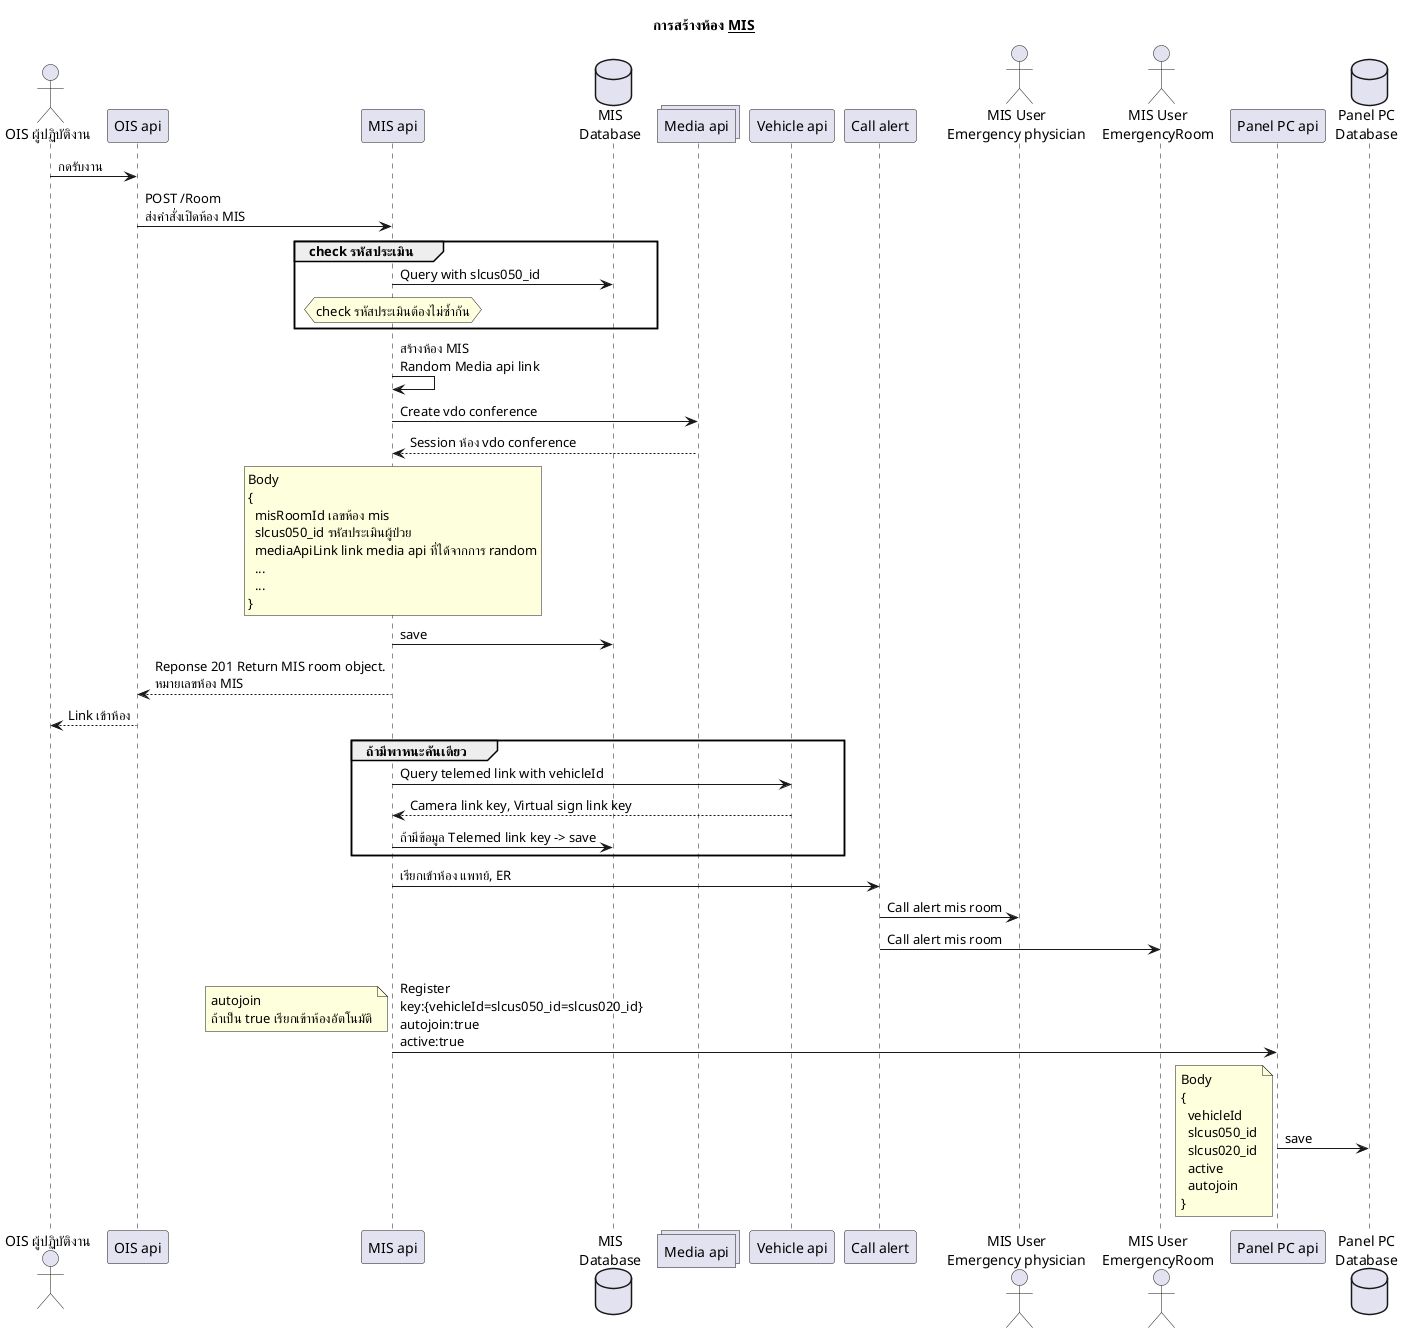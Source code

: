 @startuml
Title การสร้างห้อง __MIS__
  actor "OIS ผู้ปฏิบัติงาน" as OIS
  OIS -> "OIS api": กดรับงาน
  "OIS api"-> "MIS api": POST /Room\nส่งคำสั่งเปิดห้อง MIS

  database "MIS\nDatabase" as misdb
  group check รหัสประเมิน
    "MIS api" -> misdb: Query with slcus050_id
    hnote over "MIS api"
      check รหัสประเมินต้องไม่ซ้ำกัน
    endnote
  end
  "MIS api" -> "MIS api": สร้างห้อง MIS\nRandom Media api link

  collections "Media api" as MediaApi
  "MIS api" -> MediaApi: Create vdo conference
  "MIS api" <-- MediaApi: Session ห้อง vdo conference
  rnote over "MIS api"
    Body
    {
      misRoomId เลขห้อง mis
      slcus050_id รหัสประเมินผู้ป่วย
      mediaApiLink link media api ที่ได้จากการ random
      ...
      ...
    }
  endnote
  "MIS api" -> misdb: save

  "OIS api"<-- "MIS api": Reponse 201 Return MIS room object.\nหมายเลขห้อง MIS
  OIS <-- "OIS api": Link เข้าห้อง

  group ถ้ามีพาหนะคันเดียว
    "MIS api" -> "Vehicle api": Query telemed link with vehicleId
    "MIS api" <-- "Vehicle api": Camera link key, Virtual sign link key
    "MIS api" -> misdb: ถ้ามีข้อมูล Telemed link key -> save
  end
  "MIS api" -> "Call alert": เรียกเข้าห้อง แพทย์, ER

  actor "MIS User\nEmergency physician" as MD
  actor "MIS User\nEmergencyRoom" as ER

  "Call alert" -> MD: Call alert mis room
  "Call alert" -> ER: Call alert mis room

  "MIS api" -> "Panel PC api": \nRegister\nkey:{vehicleId=slcus050_id=slcus020_id}\nautojoin:true\nactive:true
  note left: autojoin\nถ้าเป็น true เรียกเข้าห้องอัตโนมัติ
  database "Panel PC\nDatabase" as paneldb
  "Panel PC api" -> paneldb: save
  note left
    Body
    {
      vehicleId
      slcus050_id
      slcus020_id
      active
      autojoin
    }
  endnote
@enduml
